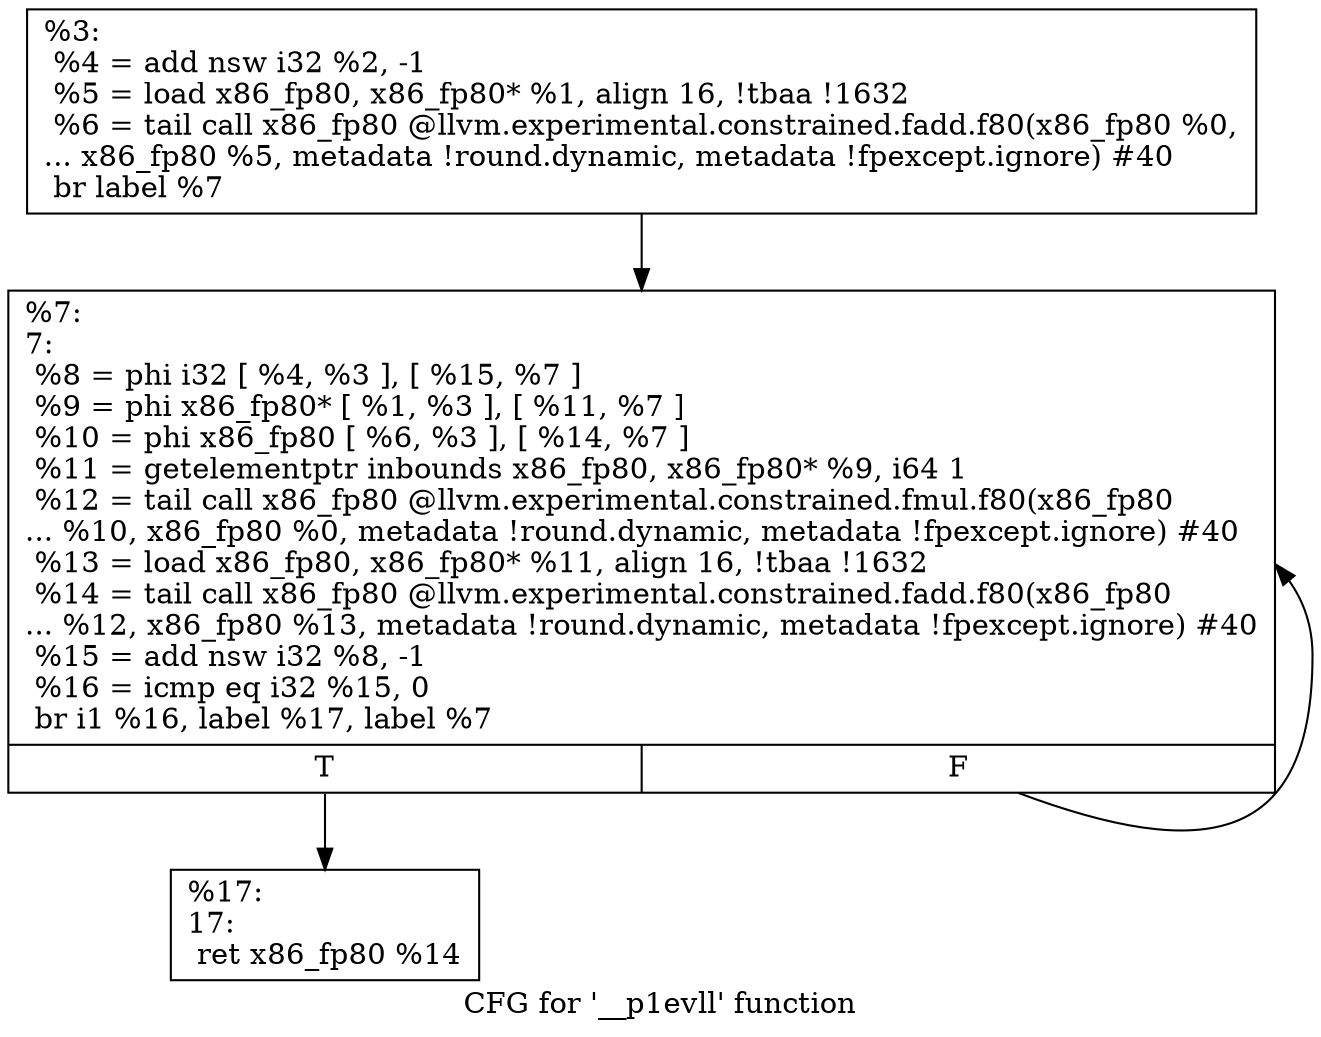 digraph "CFG for '__p1evll' function" {
	label="CFG for '__p1evll' function";

	Node0x1576c70 [shape=record,label="{%3:\l  %4 = add nsw i32 %2, -1\l  %5 = load x86_fp80, x86_fp80* %1, align 16, !tbaa !1632\l  %6 = tail call x86_fp80 @llvm.experimental.constrained.fadd.f80(x86_fp80 %0,\l... x86_fp80 %5, metadata !round.dynamic, metadata !fpexcept.ignore) #40\l  br label %7\l}"];
	Node0x1576c70 -> Node0x1576d40;
	Node0x1576d40 [shape=record,label="{%7:\l7:                                                \l  %8 = phi i32 [ %4, %3 ], [ %15, %7 ]\l  %9 = phi x86_fp80* [ %1, %3 ], [ %11, %7 ]\l  %10 = phi x86_fp80 [ %6, %3 ], [ %14, %7 ]\l  %11 = getelementptr inbounds x86_fp80, x86_fp80* %9, i64 1\l  %12 = tail call x86_fp80 @llvm.experimental.constrained.fmul.f80(x86_fp80\l... %10, x86_fp80 %0, metadata !round.dynamic, metadata !fpexcept.ignore) #40\l  %13 = load x86_fp80, x86_fp80* %11, align 16, !tbaa !1632\l  %14 = tail call x86_fp80 @llvm.experimental.constrained.fadd.f80(x86_fp80\l... %12, x86_fp80 %13, metadata !round.dynamic, metadata !fpexcept.ignore) #40\l  %15 = add nsw i32 %8, -1\l  %16 = icmp eq i32 %15, 0\l  br i1 %16, label %17, label %7\l|{<s0>T|<s1>F}}"];
	Node0x1576d40:s0 -> Node0x1576d90;
	Node0x1576d40:s1 -> Node0x1576d40;
	Node0x1576d90 [shape=record,label="{%17:\l17:                                               \l  ret x86_fp80 %14\l}"];
}
